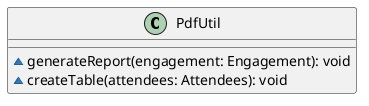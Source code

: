 @startuml

class PdfUtil {
    ~ generateReport(engagement: Engagement): void
    ~ createTable(attendees: Attendees): void
}

@enduml